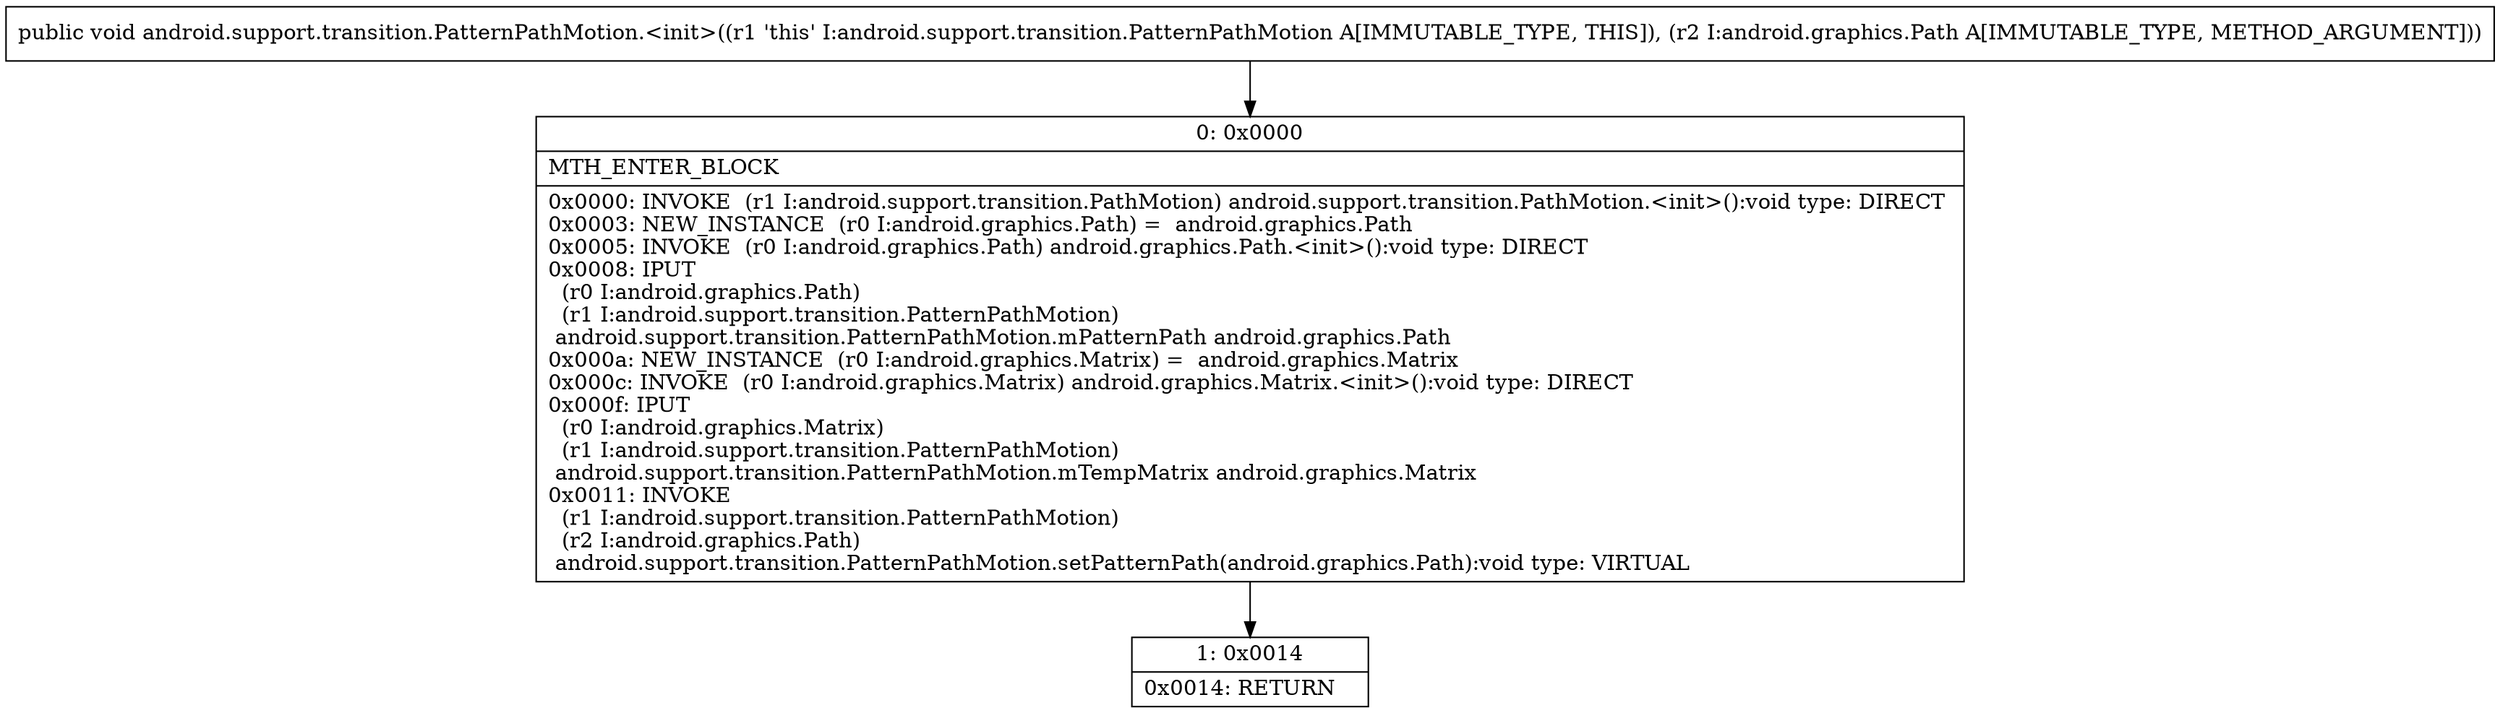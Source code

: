 digraph "CFG forandroid.support.transition.PatternPathMotion.\<init\>(Landroid\/graphics\/Path;)V" {
Node_0 [shape=record,label="{0\:\ 0x0000|MTH_ENTER_BLOCK\l|0x0000: INVOKE  (r1 I:android.support.transition.PathMotion) android.support.transition.PathMotion.\<init\>():void type: DIRECT \l0x0003: NEW_INSTANCE  (r0 I:android.graphics.Path) =  android.graphics.Path \l0x0005: INVOKE  (r0 I:android.graphics.Path) android.graphics.Path.\<init\>():void type: DIRECT \l0x0008: IPUT  \l  (r0 I:android.graphics.Path)\l  (r1 I:android.support.transition.PatternPathMotion)\l android.support.transition.PatternPathMotion.mPatternPath android.graphics.Path \l0x000a: NEW_INSTANCE  (r0 I:android.graphics.Matrix) =  android.graphics.Matrix \l0x000c: INVOKE  (r0 I:android.graphics.Matrix) android.graphics.Matrix.\<init\>():void type: DIRECT \l0x000f: IPUT  \l  (r0 I:android.graphics.Matrix)\l  (r1 I:android.support.transition.PatternPathMotion)\l android.support.transition.PatternPathMotion.mTempMatrix android.graphics.Matrix \l0x0011: INVOKE  \l  (r1 I:android.support.transition.PatternPathMotion)\l  (r2 I:android.graphics.Path)\l android.support.transition.PatternPathMotion.setPatternPath(android.graphics.Path):void type: VIRTUAL \l}"];
Node_1 [shape=record,label="{1\:\ 0x0014|0x0014: RETURN   \l}"];
MethodNode[shape=record,label="{public void android.support.transition.PatternPathMotion.\<init\>((r1 'this' I:android.support.transition.PatternPathMotion A[IMMUTABLE_TYPE, THIS]), (r2 I:android.graphics.Path A[IMMUTABLE_TYPE, METHOD_ARGUMENT])) }"];
MethodNode -> Node_0;
Node_0 -> Node_1;
}

